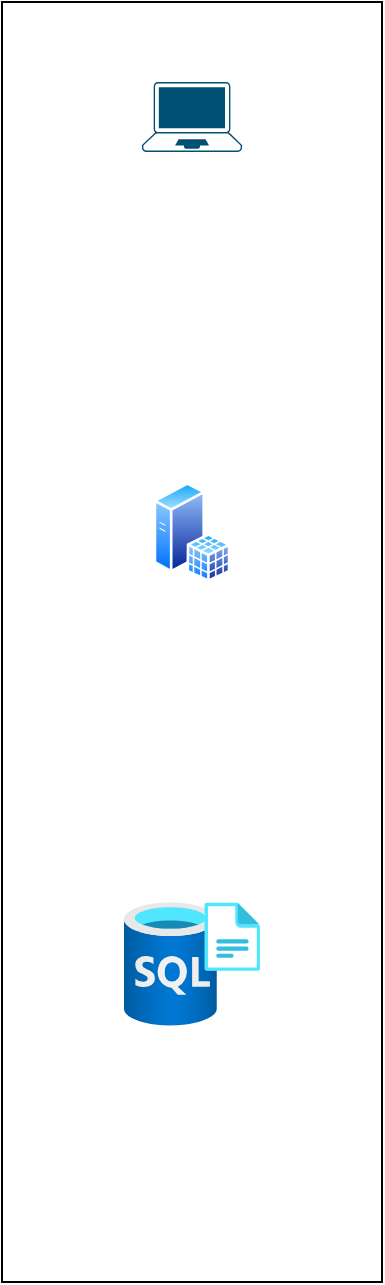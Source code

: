 <mxfile version="26.1.0">
  <diagram name="Page-1" id="1PxENv74PAx2MERxASmC">
    <mxGraphModel dx="1687" dy="908" grid="1" gridSize="10" guides="1" tooltips="1" connect="1" arrows="1" fold="1" page="1" pageScale="1" pageWidth="850" pageHeight="1100" math="0" shadow="0">
      <root>
        <mxCell id="0" />
        <mxCell id="1" parent="0" />
        <mxCell id="YM9aXVPUI7aWQCgXjNL5-1" value="" style="rounded=0;whiteSpace=wrap;html=1;" vertex="1" parent="1">
          <mxGeometry x="40" y="120" width="190" height="640" as="geometry" />
        </mxCell>
        <mxCell id="YM9aXVPUI7aWQCgXjNL5-2" value="" style="points=[[0.13,0.02,0],[0.5,0,0],[0.87,0.02,0],[0.885,0.4,0],[0.985,0.985,0],[0.5,1,0],[0.015,0.985,0],[0.115,0.4,0]];verticalLabelPosition=bottom;sketch=0;html=1;verticalAlign=top;aspect=fixed;align=center;pointerEvents=1;shape=mxgraph.cisco19.laptop;fillColor=#005073;strokeColor=none;" vertex="1" parent="1">
          <mxGeometry x="110" y="160" width="50" height="35" as="geometry" />
        </mxCell>
        <mxCell id="YM9aXVPUI7aWQCgXjNL5-3" value="" style="image;aspect=fixed;perimeter=ellipsePerimeter;html=1;align=center;shadow=0;dashed=0;spacingTop=3;image=img/lib/active_directory/sql_server.svg;" vertex="1" parent="1">
          <mxGeometry x="115.75" y="360" width="38.5" height="50" as="geometry" />
        </mxCell>
        <mxCell id="YM9aXVPUI7aWQCgXjNL5-4" value="" style="image;aspect=fixed;html=1;points=[];align=center;fontSize=12;image=img/lib/azure2/databases/SQL_Server_Registries.svg;" vertex="1" parent="1">
          <mxGeometry x="101" y="570" width="68" height="62" as="geometry" />
        </mxCell>
      </root>
    </mxGraphModel>
  </diagram>
</mxfile>

